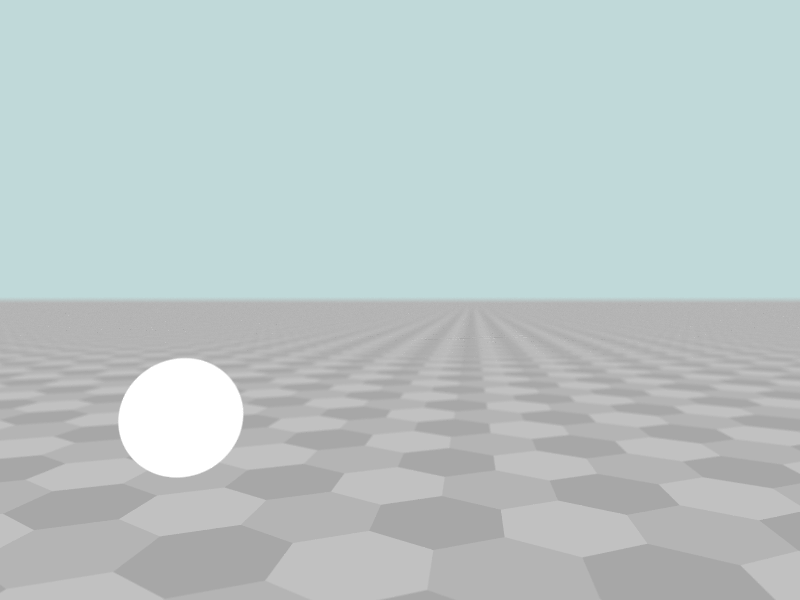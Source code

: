 // Barry O'Riordan - 13144278    

#include "colors.inc"
#include "stones.inc"
  
  // Gamma settings to emphasise the shadows.
  global_settings 
  {
    assumed_gamma 2.2
  }

  // Creating location of the camera and where to point it.
  camera
  { 
    location <6, 2, -6> 
    look_at  <0, 2, 2>
    aperture .2 focal_point <1, 0, 0> blur_samples 200 variance 1 / 10000
  }
  
  // Location of the light source.
  light_source
  {
    <2, 4, 8>, 1 spotlight point_at 0 radius 10
  }
  
  // Default color sky box.
  sky_sphere 
  {
    pigment 
    {
      LightBlue
    }
  }

#default 
{
  finish 
  {
    diffuse .9
    reflection 
    {
      .1 metallic
    } 
    ambient .3
  }
  
  normal 
  {
    granite scale .2
  }
}  
 
  // Creating a hexagonal plane.        
  plane 
  { 
    y, -1   
    
    pigment 
      {
        hexagon color rgb .7 color rgb .75 color rgb .65
      }
         
    normal 
    {
      hexagon scale 5
    }
  }

  // Creating a sphere and cutting into it with another.
  difference 
  {
    sphere 
    {
      <0, 0, 0>, 1
    }

    sphere 
    {
      <1, 0, 0>, .55
    }

    texture 
    {
      T_Stone8
    }

    rotate    <0, 0, -clock * 360 + 40>
    translate <-pi, 0, 0>
    translate <2 * pi * clock, 0, 0>
  }